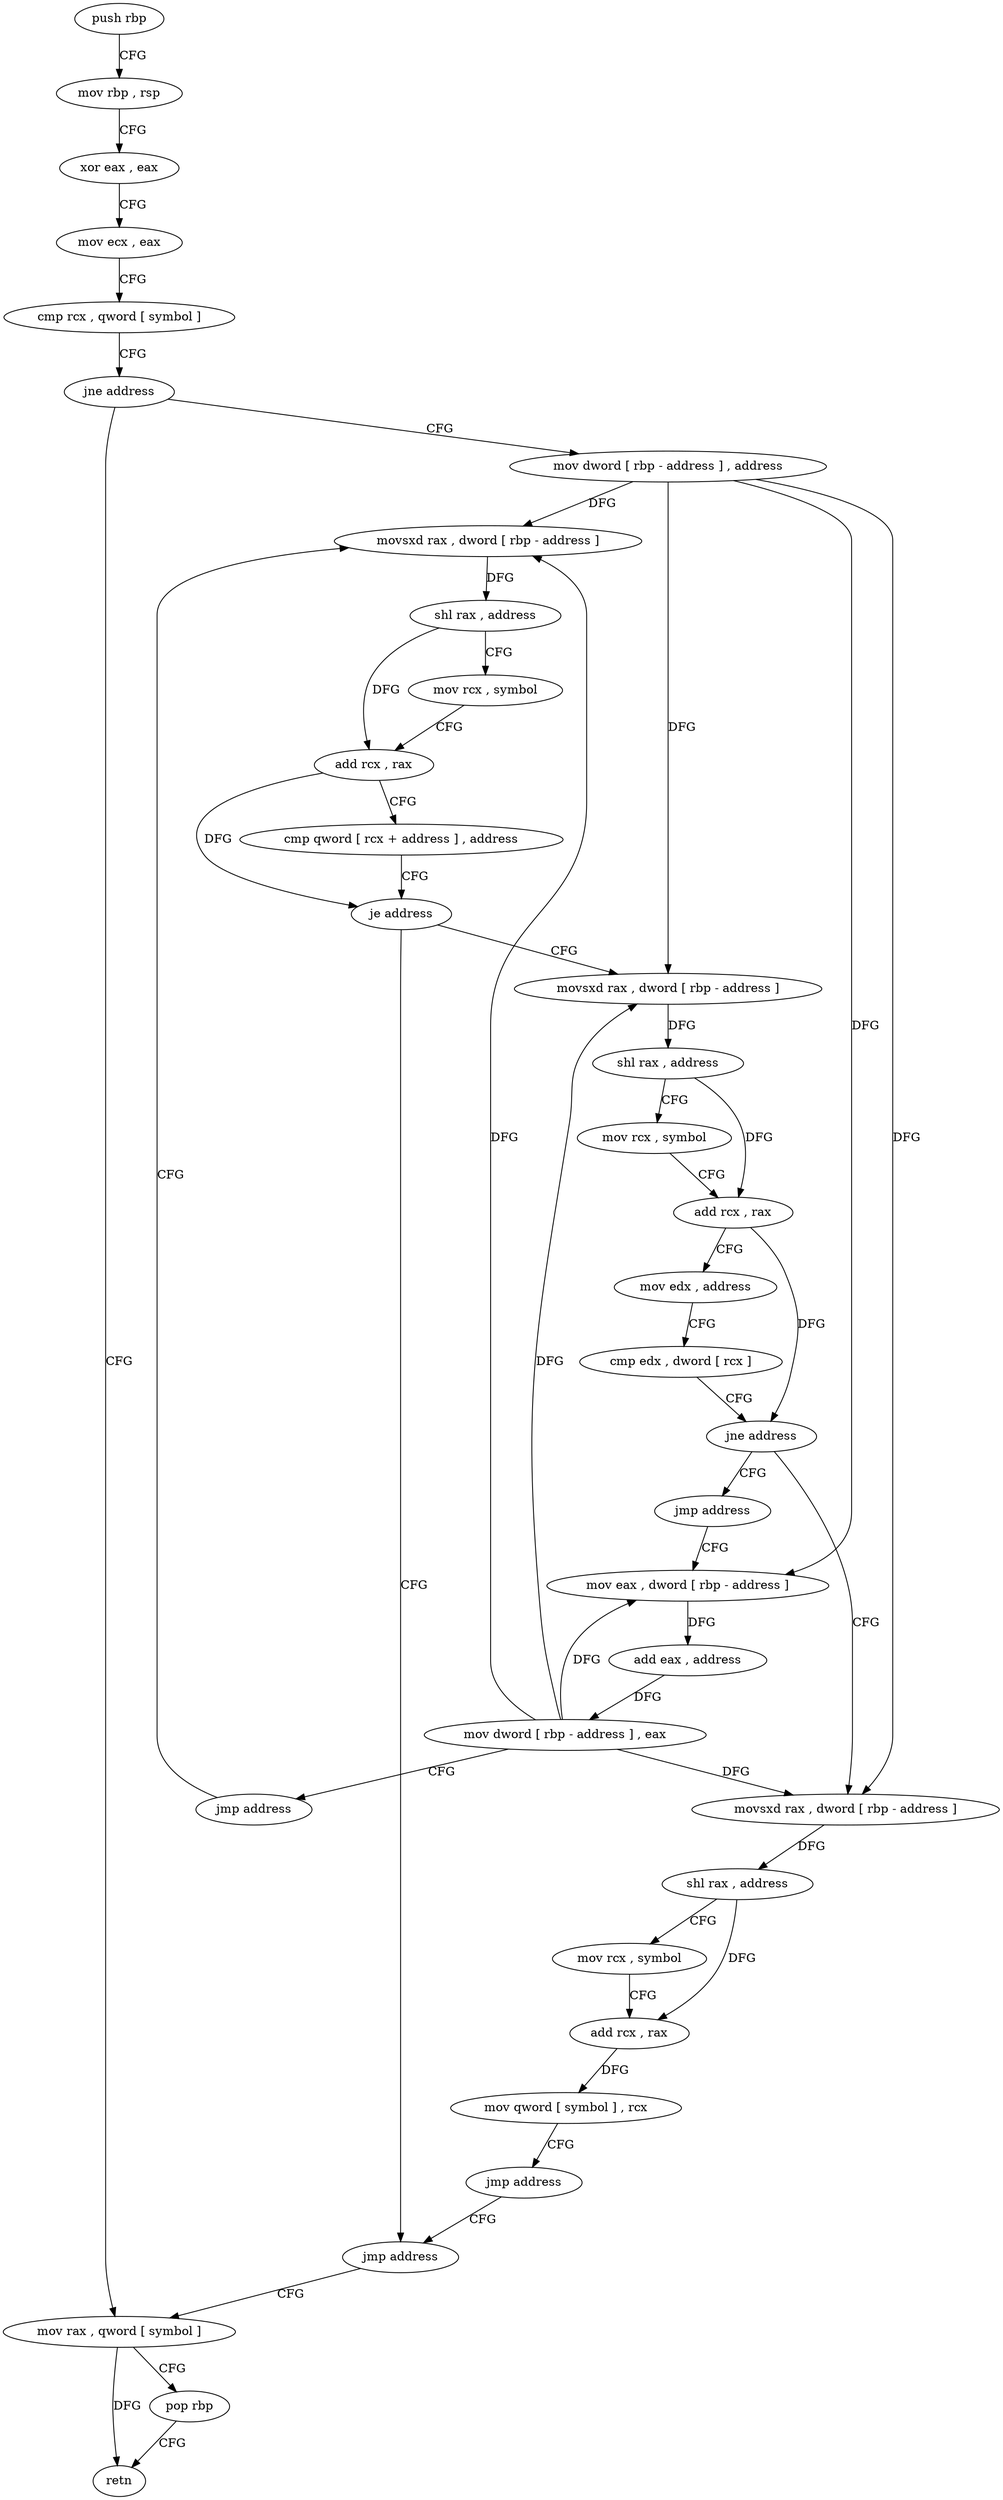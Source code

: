 digraph "func" {
"4281392" [label = "push rbp" ]
"4281393" [label = "mov rbp , rsp" ]
"4281396" [label = "xor eax , eax" ]
"4281398" [label = "mov ecx , eax" ]
"4281400" [label = "cmp rcx , qword [ symbol ]" ]
"4281408" [label = "jne address" ]
"4281545" [label = "mov rax , qword [ symbol ]" ]
"4281414" [label = "mov dword [ rbp - address ] , address" ]
"4281553" [label = "pop rbp" ]
"4281554" [label = "retn" ]
"4281421" [label = "movsxd rax , dword [ rbp - address ]" ]
"4281540" [label = "jmp address" ]
"4281453" [label = "movsxd rax , dword [ rbp - address ]" ]
"4281457" [label = "shl rax , address" ]
"4281461" [label = "mov rcx , symbol" ]
"4281471" [label = "add rcx , rax" ]
"4281474" [label = "mov edx , address" ]
"4281479" [label = "cmp edx , dword [ rcx ]" ]
"4281481" [label = "jne address" ]
"4281521" [label = "jmp address" ]
"4281487" [label = "movsxd rax , dword [ rbp - address ]" ]
"4281526" [label = "mov eax , dword [ rbp - address ]" ]
"4281491" [label = "shl rax , address" ]
"4281495" [label = "mov rcx , symbol" ]
"4281505" [label = "add rcx , rax" ]
"4281508" [label = "mov qword [ symbol ] , rcx" ]
"4281516" [label = "jmp address" ]
"4281529" [label = "add eax , address" ]
"4281532" [label = "mov dword [ rbp - address ] , eax" ]
"4281535" [label = "jmp address" ]
"4281425" [label = "shl rax , address" ]
"4281429" [label = "mov rcx , symbol" ]
"4281439" [label = "add rcx , rax" ]
"4281442" [label = "cmp qword [ rcx + address ] , address" ]
"4281447" [label = "je address" ]
"4281392" -> "4281393" [ label = "CFG" ]
"4281393" -> "4281396" [ label = "CFG" ]
"4281396" -> "4281398" [ label = "CFG" ]
"4281398" -> "4281400" [ label = "CFG" ]
"4281400" -> "4281408" [ label = "CFG" ]
"4281408" -> "4281545" [ label = "CFG" ]
"4281408" -> "4281414" [ label = "CFG" ]
"4281545" -> "4281553" [ label = "CFG" ]
"4281545" -> "4281554" [ label = "DFG" ]
"4281414" -> "4281421" [ label = "DFG" ]
"4281414" -> "4281453" [ label = "DFG" ]
"4281414" -> "4281487" [ label = "DFG" ]
"4281414" -> "4281526" [ label = "DFG" ]
"4281553" -> "4281554" [ label = "CFG" ]
"4281421" -> "4281425" [ label = "DFG" ]
"4281540" -> "4281545" [ label = "CFG" ]
"4281453" -> "4281457" [ label = "DFG" ]
"4281457" -> "4281461" [ label = "CFG" ]
"4281457" -> "4281471" [ label = "DFG" ]
"4281461" -> "4281471" [ label = "CFG" ]
"4281471" -> "4281474" [ label = "CFG" ]
"4281471" -> "4281481" [ label = "DFG" ]
"4281474" -> "4281479" [ label = "CFG" ]
"4281479" -> "4281481" [ label = "CFG" ]
"4281481" -> "4281521" [ label = "CFG" ]
"4281481" -> "4281487" [ label = "CFG" ]
"4281521" -> "4281526" [ label = "CFG" ]
"4281487" -> "4281491" [ label = "DFG" ]
"4281526" -> "4281529" [ label = "DFG" ]
"4281491" -> "4281495" [ label = "CFG" ]
"4281491" -> "4281505" [ label = "DFG" ]
"4281495" -> "4281505" [ label = "CFG" ]
"4281505" -> "4281508" [ label = "DFG" ]
"4281508" -> "4281516" [ label = "CFG" ]
"4281516" -> "4281540" [ label = "CFG" ]
"4281529" -> "4281532" [ label = "DFG" ]
"4281532" -> "4281535" [ label = "CFG" ]
"4281532" -> "4281421" [ label = "DFG" ]
"4281532" -> "4281453" [ label = "DFG" ]
"4281532" -> "4281487" [ label = "DFG" ]
"4281532" -> "4281526" [ label = "DFG" ]
"4281535" -> "4281421" [ label = "CFG" ]
"4281425" -> "4281429" [ label = "CFG" ]
"4281425" -> "4281439" [ label = "DFG" ]
"4281429" -> "4281439" [ label = "CFG" ]
"4281439" -> "4281442" [ label = "CFG" ]
"4281439" -> "4281447" [ label = "DFG" ]
"4281442" -> "4281447" [ label = "CFG" ]
"4281447" -> "4281540" [ label = "CFG" ]
"4281447" -> "4281453" [ label = "CFG" ]
}
